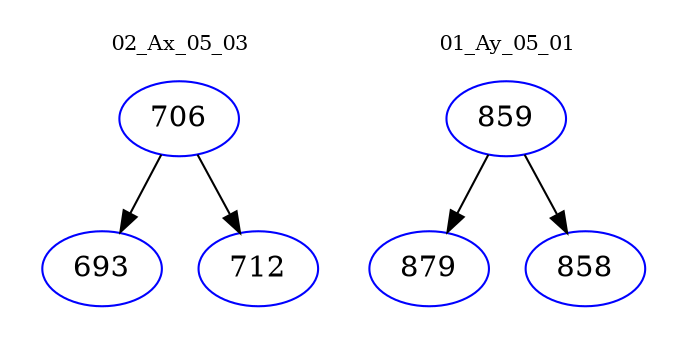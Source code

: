 digraph{
subgraph cluster_0 {
color = white
label = "02_Ax_05_03";
fontsize=10;
T0_706 [label="706", color="blue"]
T0_706 -> T0_693 [color="black"]
T0_693 [label="693", color="blue"]
T0_706 -> T0_712 [color="black"]
T0_712 [label="712", color="blue"]
}
subgraph cluster_1 {
color = white
label = "01_Ay_05_01";
fontsize=10;
T1_859 [label="859", color="blue"]
T1_859 -> T1_879 [color="black"]
T1_879 [label="879", color="blue"]
T1_859 -> T1_858 [color="black"]
T1_858 [label="858", color="blue"]
}
}
